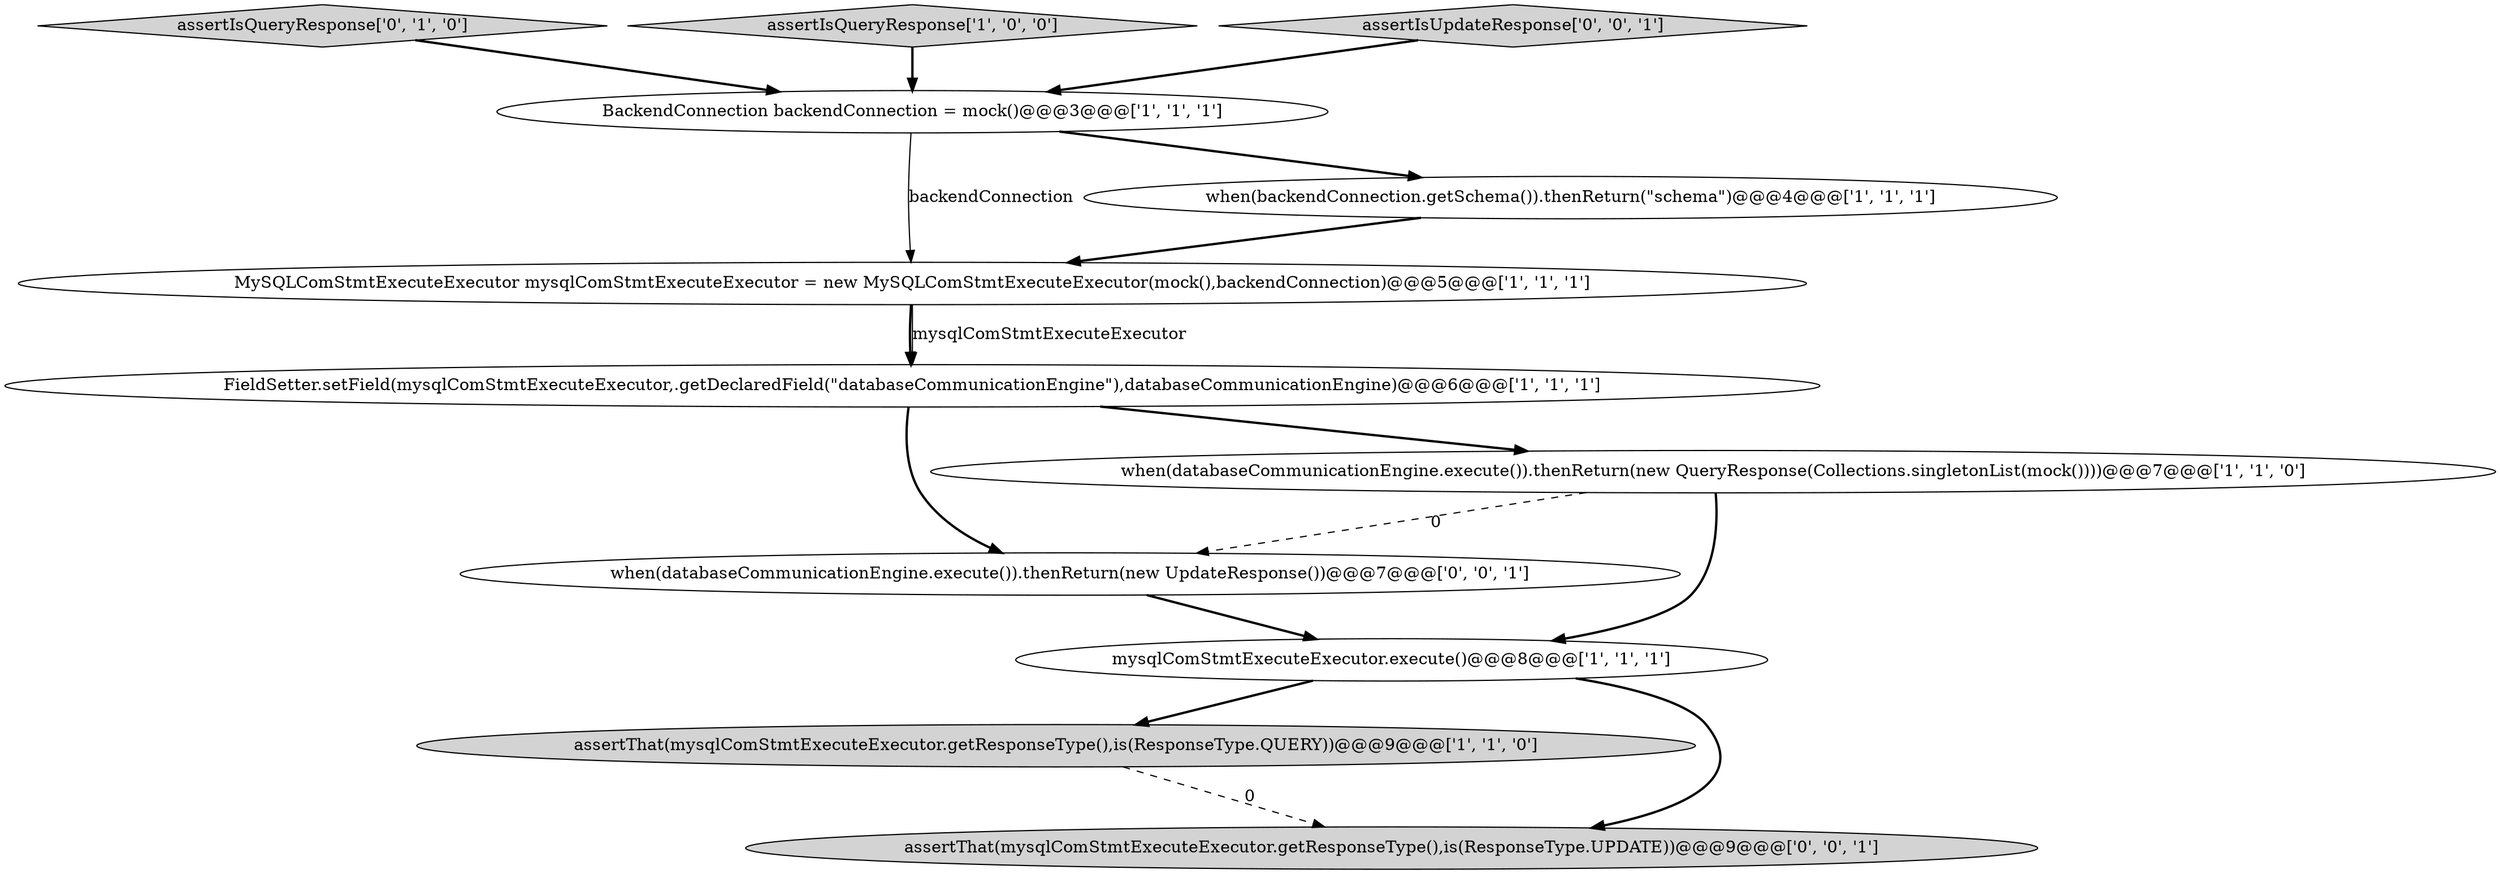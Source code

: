 digraph {
8 [style = filled, label = "assertIsQueryResponse['0', '1', '0']", fillcolor = lightgray, shape = diamond image = "AAA0AAABBB2BBB"];
2 [style = filled, label = "assertIsQueryResponse['1', '0', '0']", fillcolor = lightgray, shape = diamond image = "AAA0AAABBB1BBB"];
5 [style = filled, label = "BackendConnection backendConnection = mock()@@@3@@@['1', '1', '1']", fillcolor = white, shape = ellipse image = "AAA0AAABBB1BBB"];
6 [style = filled, label = "MySQLComStmtExecuteExecutor mysqlComStmtExecuteExecutor = new MySQLComStmtExecuteExecutor(mock(),backendConnection)@@@5@@@['1', '1', '1']", fillcolor = white, shape = ellipse image = "AAA0AAABBB1BBB"];
3 [style = filled, label = "when(backendConnection.getSchema()).thenReturn(\"schema\")@@@4@@@['1', '1', '1']", fillcolor = white, shape = ellipse image = "AAA0AAABBB1BBB"];
1 [style = filled, label = "assertThat(mysqlComStmtExecuteExecutor.getResponseType(),is(ResponseType.QUERY))@@@9@@@['1', '1', '0']", fillcolor = lightgray, shape = ellipse image = "AAA0AAABBB1BBB"];
9 [style = filled, label = "assertThat(mysqlComStmtExecuteExecutor.getResponseType(),is(ResponseType.UPDATE))@@@9@@@['0', '0', '1']", fillcolor = lightgray, shape = ellipse image = "AAA0AAABBB3BBB"];
7 [style = filled, label = "FieldSetter.setField(mysqlComStmtExecuteExecutor,.getDeclaredField(\"databaseCommunicationEngine\"),databaseCommunicationEngine)@@@6@@@['1', '1', '1']", fillcolor = white, shape = ellipse image = "AAA0AAABBB1BBB"];
10 [style = filled, label = "when(databaseCommunicationEngine.execute()).thenReturn(new UpdateResponse())@@@7@@@['0', '0', '1']", fillcolor = white, shape = ellipse image = "AAA0AAABBB3BBB"];
0 [style = filled, label = "when(databaseCommunicationEngine.execute()).thenReturn(new QueryResponse(Collections.singletonList(mock())))@@@7@@@['1', '1', '0']", fillcolor = white, shape = ellipse image = "AAA0AAABBB1BBB"];
4 [style = filled, label = "mysqlComStmtExecuteExecutor.execute()@@@8@@@['1', '1', '1']", fillcolor = white, shape = ellipse image = "AAA0AAABBB1BBB"];
11 [style = filled, label = "assertIsUpdateResponse['0', '0', '1']", fillcolor = lightgray, shape = diamond image = "AAA0AAABBB3BBB"];
5->3 [style = bold, label=""];
4->9 [style = bold, label=""];
3->6 [style = bold, label=""];
11->5 [style = bold, label=""];
4->1 [style = bold, label=""];
7->0 [style = bold, label=""];
1->9 [style = dashed, label="0"];
6->7 [style = bold, label=""];
8->5 [style = bold, label=""];
5->6 [style = solid, label="backendConnection"];
0->4 [style = bold, label=""];
7->10 [style = bold, label=""];
6->7 [style = solid, label="mysqlComStmtExecuteExecutor"];
0->10 [style = dashed, label="0"];
2->5 [style = bold, label=""];
10->4 [style = bold, label=""];
}
